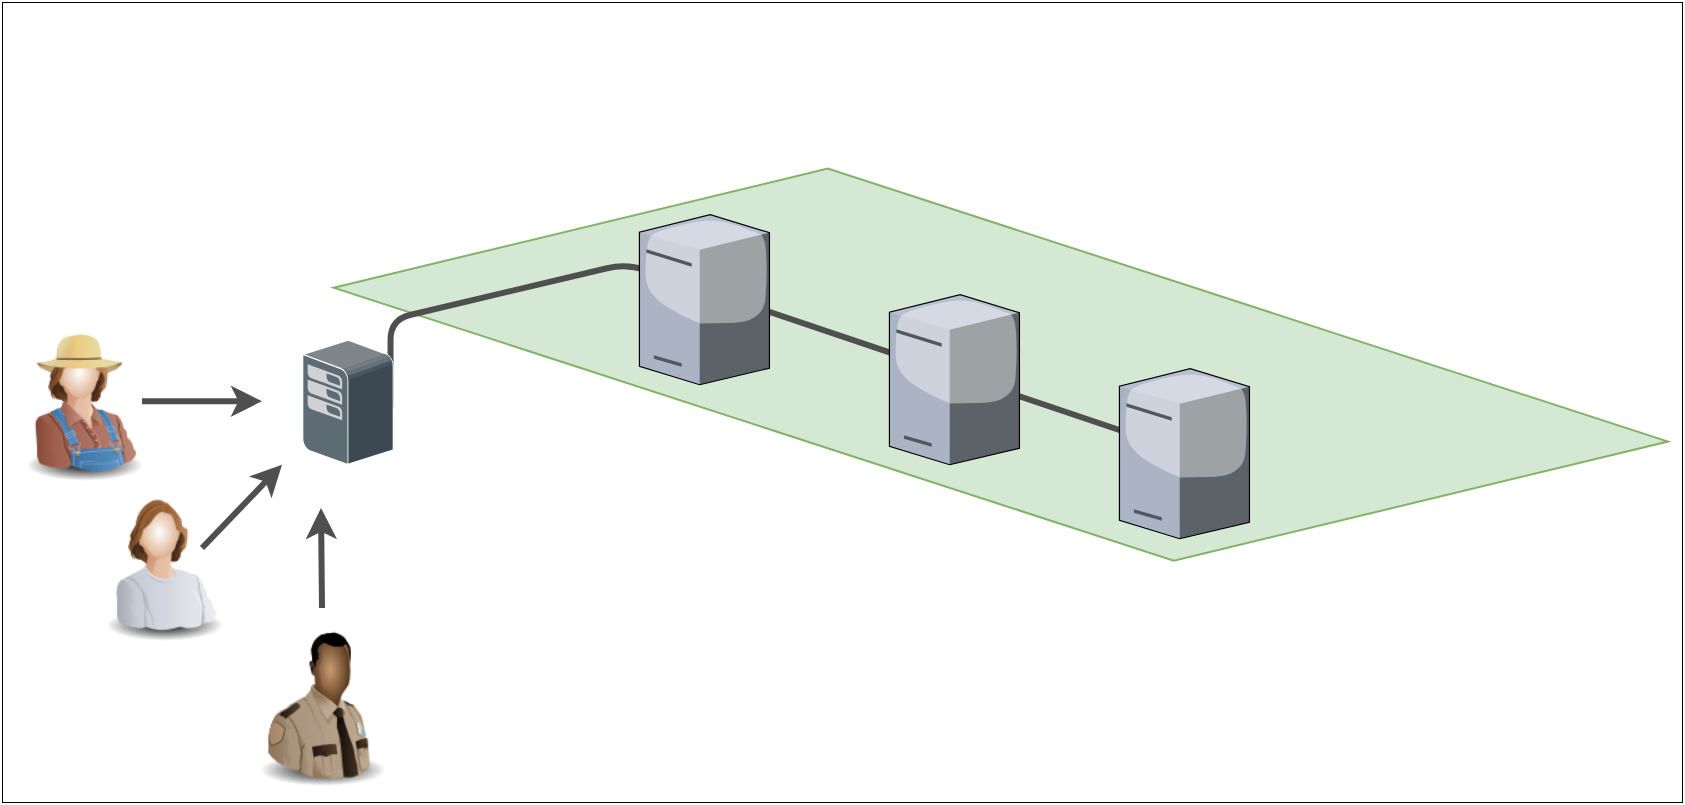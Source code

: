 <mxfile version="20.8.20" type="device" pages="6"><diagram name="1" id="V3QCmrENPlMzAu6SoTMJ"><mxGraphModel dx="594" dy="773" grid="1" gridSize="10" guides="1" tooltips="1" connect="1" arrows="1" fold="1" page="1" pageScale="1" pageWidth="840" pageHeight="525" math="0" shadow="0"><root><mxCell id="Aj3fWag6ACCad2kYKGGs-0"/><mxCell id="Aj3fWag6ACCad2kYKGGs-1" parent="Aj3fWag6ACCad2kYKGGs-0"/><mxCell id="Aj3fWag6ACCad2kYKGGs-5" value="" style="shape=parallelogram;perimeter=parallelogramPerimeter;whiteSpace=wrap;html=1;shadow=0;glass=0;strokeWidth=1;rotation=18;size=0.329;fillColor=#d5e8d4;strokeColor=#82b366;" parent="Aj3fWag6ACCad2kYKGGs-1" vertex="1"><mxGeometry x="1010.24" y="154.82" width="658.32" height="133" as="geometry"/></mxCell><mxCell id="Aj3fWag6ACCad2kYKGGs-6" value="" style="endArrow=none;html=1;strokeWidth=3;strokeColor=#4F4F4F;" parent="Aj3fWag6ACCad2kYKGGs-1" edge="1"><mxGeometry width="50" height="50" relative="1" as="geometry"><mxPoint x="1448.28" y="270.74" as="sourcePoint"/><mxPoint x="1010" y="263" as="targetPoint"/><Array as="points"><mxPoint x="1152.27" y="170.81"/><mxPoint x="1034.27" y="198.81"/><mxPoint x="1034.27" y="250.81"/></Array></mxGeometry></mxCell><mxCell id="Aj3fWag6ACCad2kYKGGs-7" value="" style="verticalLabelPosition=bottom;aspect=fixed;html=1;verticalAlign=top;strokeColor=none;align=center;outlineConnect=0;shape=mxgraph.citrix.license_server;shadow=0;glass=0;connectable=0;" parent="Aj3fWag6ACCad2kYKGGs-1" vertex="1"><mxGeometry x="1158.72" y="146.36" width="65" height="85" as="geometry"/></mxCell><mxCell id="Aj3fWag6ACCad2kYKGGs-8" value="" style="verticalLabelPosition=bottom;aspect=fixed;html=1;verticalAlign=top;strokeColor=none;align=center;outlineConnect=0;shape=mxgraph.citrix.license_server;shadow=0;glass=0;connectable=0;" parent="Aj3fWag6ACCad2kYKGGs-1" vertex="1"><mxGeometry x="1283.72" y="186.36" width="65" height="85" as="geometry"/></mxCell><mxCell id="Aj3fWag6ACCad2kYKGGs-9" value="" style="verticalLabelPosition=bottom;aspect=fixed;html=1;verticalAlign=top;strokeColor=none;align=center;outlineConnect=0;shape=mxgraph.citrix.license_server;shadow=0;glass=0;connectable=0;" parent="Aj3fWag6ACCad2kYKGGs-1" vertex="1"><mxGeometry x="1398.73" y="223.36" width="65" height="85" as="geometry"/></mxCell><mxCell id="Aj3fWag6ACCad2kYKGGs-10" value="" style="shadow=0;dashed=0;html=1;labelPosition=center;verticalLabelPosition=bottom;verticalAlign=top;align=center;outlineConnect=0;shape=mxgraph.veeam.3d.esx_esxi;glass=0;strokeWidth=1;connectable=0;" parent="Aj3fWag6ACCad2kYKGGs-1" vertex="1"><mxGeometry x="990.18" y="208.81" width="45.64" height="62.55" as="geometry"/></mxCell><mxCell id="Aj3fWag6ACCad2kYKGGs-11" value="" style="image;html=1;labelBackgroundColor=#ffffff;image=img/lib/clip_art/people/Worker_Woman_128x128.png;connectable=0;" parent="Aj3fWag6ACCad2kYKGGs-1" vertex="1"><mxGeometry x="880" y="280.09" width="80" height="80" as="geometry"/></mxCell><mxCell id="Aj3fWag6ACCad2kYKGGs-13" value="" style="image;html=1;labelBackgroundColor=#ffffff;image=img/lib/clip_art/people/Security_Man_Black_128x128.png;connectable=0;" parent="Aj3fWag6ACCad2kYKGGs-1" vertex="1"><mxGeometry x="960" y="353" width="80" height="80" as="geometry"/></mxCell><mxCell id="Aj3fWag6ACCad2kYKGGs-14" value="" style="image;html=1;labelBackgroundColor=#ffffff;image=img/lib/clip_art/people/Farmer_Woman_128x128.png;connectable=0;" parent="Aj3fWag6ACCad2kYKGGs-1" vertex="1"><mxGeometry x="840" y="200.08" width="80" height="80" as="geometry"/></mxCell><mxCell id="Aj3fWag6ACCad2kYKGGs-23" value="" style="endArrow=classic;html=1;strokeColor=#4F4F4F;strokeWidth=3;fontColor=#FF0000;" parent="Aj3fWag6ACCad2kYKGGs-1" edge="1"><mxGeometry width="50" height="50" relative="1" as="geometry"><mxPoint x="1000" y="343" as="sourcePoint"/><mxPoint x="999.5" y="293" as="targetPoint"/></mxGeometry></mxCell><mxCell id="Aj3fWag6ACCad2kYKGGs-24" value="" style="endArrow=classic;html=1;strokeColor=#4F4F4F;strokeWidth=3;fontColor=#FF0000;" parent="Aj3fWag6ACCad2kYKGGs-1" edge="1"><mxGeometry width="50" height="50" relative="1" as="geometry"><mxPoint x="910" y="239.59" as="sourcePoint"/><mxPoint x="970" y="239.59" as="targetPoint"/></mxGeometry></mxCell><mxCell id="Aj3fWag6ACCad2kYKGGs-25" value="" style="endArrow=classic;html=1;strokeColor=#4F4F4F;strokeWidth=3;fontColor=#FF0000;" parent="Aj3fWag6ACCad2kYKGGs-1" edge="1"><mxGeometry width="50" height="50" relative="1" as="geometry"><mxPoint x="940" y="313" as="sourcePoint"/><mxPoint x="980" y="271.36" as="targetPoint"/></mxGeometry></mxCell><mxCell id="VLP3MCDO2aiWoZSQdIWQ-2" value="" style="rounded=0;whiteSpace=wrap;html=1;strokeColor=default;strokeWidth=0.5;fontSize=12;fillColor=none;" vertex="1" parent="Aj3fWag6ACCad2kYKGGs-1"><mxGeometry x="840" y="40" width="840" height="400" as="geometry"/></mxCell></root></mxGraphModel></diagram><diagram name="2" id="NlANBLckM6shv2fGrgHd"><mxGraphModel dx="594" dy="773" grid="1" gridSize="10" guides="1" tooltips="1" connect="1" arrows="1" fold="1" page="1" pageScale="1" pageWidth="840" pageHeight="525" math="0" shadow="0"><root><mxCell id="6_CSODqsYzPdgFI8nh6t-0"/><mxCell id="6_CSODqsYzPdgFI8nh6t-1" parent="6_CSODqsYzPdgFI8nh6t-0"/><mxCell id="6_CSODqsYzPdgFI8nh6t-2" value="" style="shape=parallelogram;perimeter=parallelogramPerimeter;whiteSpace=wrap;html=1;shadow=0;glass=0;strokeWidth=1;rotation=18;size=0.329;fillColor=#d5e8d4;strokeColor=#82b366;" parent="6_CSODqsYzPdgFI8nh6t-1" vertex="1"><mxGeometry x="1010.24" y="154.82" width="658.32" height="133" as="geometry"/></mxCell><mxCell id="6_CSODqsYzPdgFI8nh6t-3" value="" style="endArrow=none;html=1;strokeWidth=3;strokeColor=#4F4F4F;" parent="6_CSODqsYzPdgFI8nh6t-1" edge="1"><mxGeometry width="50" height="50" relative="1" as="geometry"><mxPoint x="1448.28" y="270.74" as="sourcePoint"/><mxPoint x="1010" y="263" as="targetPoint"/><Array as="points"><mxPoint x="1152.27" y="170.81"/><mxPoint x="1034.27" y="198.81"/><mxPoint x="1034.27" y="250.81"/></Array></mxGeometry></mxCell><mxCell id="6_CSODqsYzPdgFI8nh6t-4" value="" style="verticalLabelPosition=bottom;aspect=fixed;html=1;verticalAlign=top;strokeColor=none;align=center;outlineConnect=0;shape=mxgraph.citrix.license_server;shadow=0;glass=0;connectable=0;" parent="6_CSODqsYzPdgFI8nh6t-1" vertex="1"><mxGeometry x="1158.72" y="122" width="83.62" height="109.36" as="geometry"/></mxCell><mxCell id="6_CSODqsYzPdgFI8nh6t-5" value="" style="shadow=0;dashed=0;html=1;labelPosition=center;verticalLabelPosition=bottom;verticalAlign=top;align=center;outlineConnect=0;shape=mxgraph.veeam.3d.esx_esxi;glass=0;strokeWidth=1;connectable=0;" parent="6_CSODqsYzPdgFI8nh6t-1" vertex="1"><mxGeometry x="990.18" y="208.81" width="45.64" height="62.55" as="geometry"/></mxCell><mxCell id="6_CSODqsYzPdgFI8nh6t-6" value="" style="image;html=1;labelBackgroundColor=#ffffff;image=img/lib/clip_art/people/Worker_Woman_128x128.png;connectable=0;" parent="6_CSODqsYzPdgFI8nh6t-1" vertex="1"><mxGeometry x="880" y="280.09" width="80" height="80" as="geometry"/></mxCell><mxCell id="6_CSODqsYzPdgFI8nh6t-7" value="" style="image;html=1;labelBackgroundColor=#ffffff;image=img/lib/clip_art/people/Security_Man_Black_128x128.png;connectable=0;" parent="6_CSODqsYzPdgFI8nh6t-1" vertex="1"><mxGeometry x="960" y="353" width="80" height="80" as="geometry"/></mxCell><mxCell id="6_CSODqsYzPdgFI8nh6t-8" value="" style="image;html=1;labelBackgroundColor=#ffffff;image=img/lib/clip_art/people/Farmer_Woman_128x128.png;connectable=0;" parent="6_CSODqsYzPdgFI8nh6t-1" vertex="1"><mxGeometry x="840" y="200.08" width="80" height="80" as="geometry"/></mxCell><mxCell id="6_CSODqsYzPdgFI8nh6t-9" value="" style="endArrow=classic;html=1;strokeColor=#4F4F4F;strokeWidth=3;fontColor=#FF0000;" parent="6_CSODqsYzPdgFI8nh6t-1" edge="1"><mxGeometry width="50" height="50" relative="1" as="geometry"><mxPoint x="1000" y="343" as="sourcePoint"/><mxPoint x="999.5" y="293" as="targetPoint"/></mxGeometry></mxCell><mxCell id="6_CSODqsYzPdgFI8nh6t-10" value="" style="endArrow=classic;html=1;strokeColor=#4F4F4F;strokeWidth=3;fontColor=#FF0000;" parent="6_CSODqsYzPdgFI8nh6t-1" edge="1"><mxGeometry width="50" height="50" relative="1" as="geometry"><mxPoint x="910" y="239.59" as="sourcePoint"/><mxPoint x="970" y="239.59" as="targetPoint"/></mxGeometry></mxCell><mxCell id="6_CSODqsYzPdgFI8nh6t-11" value="" style="endArrow=classic;html=1;strokeColor=#4F4F4F;strokeWidth=3;fontColor=#FF0000;" parent="6_CSODqsYzPdgFI8nh6t-1" edge="1"><mxGeometry width="50" height="50" relative="1" as="geometry"><mxPoint x="940" y="313" as="sourcePoint"/><mxPoint x="980" y="271.36" as="targetPoint"/></mxGeometry></mxCell><mxCell id="6_CSODqsYzPdgFI8nh6t-12" value="" style="image;html=1;labelBackgroundColor=#ffffff;image=img/lib/clip_art/people/Pilot_Woman_128x128.png;connectable=0;" parent="6_CSODqsYzPdgFI8nh6t-1" vertex="1"><mxGeometry x="1037" y="320" width="80" height="80" as="geometry"/></mxCell><mxCell id="6_CSODqsYzPdgFI8nh6t-13" value="" style="endArrow=classic;html=1;strokeColor=#4F4F4F;strokeWidth=3;fontColor=#FF0000;" parent="6_CSODqsYzPdgFI8nh6t-1" edge="1"><mxGeometry width="50" height="50" relative="1" as="geometry"><mxPoint x="1057" y="320" as="sourcePoint"/><mxPoint x="1022.82" y="280.08" as="targetPoint"/></mxGeometry></mxCell><mxCell id="6_CSODqsYzPdgFI8nh6t-14" value="" style="verticalLabelPosition=bottom;aspect=fixed;html=1;verticalAlign=top;strokeColor=none;align=center;outlineConnect=0;shape=mxgraph.citrix.license_server;shadow=0;glass=0;connectable=0;" parent="6_CSODqsYzPdgFI8nh6t-1" vertex="1"><mxGeometry x="1283.72" y="186.36" width="65" height="85" as="geometry"/></mxCell><mxCell id="6_CSODqsYzPdgFI8nh6t-15" value="" style="verticalLabelPosition=bottom;aspect=fixed;html=1;verticalAlign=top;strokeColor=none;align=center;outlineConnect=0;shape=mxgraph.citrix.license_server;shadow=0;glass=0;connectable=0;" parent="6_CSODqsYzPdgFI8nh6t-1" vertex="1"><mxGeometry x="1398.73" y="223.36" width="65" height="85" as="geometry"/></mxCell><mxCell id="3HczN-H1VpwMIVCVIfEe-0" value="" style="rounded=0;whiteSpace=wrap;html=1;strokeColor=default;strokeWidth=0.5;fontSize=12;fillColor=none;" vertex="1" parent="6_CSODqsYzPdgFI8nh6t-1"><mxGeometry x="840" y="40" width="840" height="400" as="geometry"/></mxCell></root></mxGraphModel></diagram><diagram name="3" id="K4h7EDJK7fNyUKKHifnM"><mxGraphModel dx="594" dy="773" grid="1" gridSize="10" guides="1" tooltips="1" connect="1" arrows="1" fold="1" page="1" pageScale="1" pageWidth="840" pageHeight="525" math="0" shadow="0"><root><mxCell id="-dYnvi8p1-3JgQHDYpmY-0"/><mxCell id="-dYnvi8p1-3JgQHDYpmY-1" parent="-dYnvi8p1-3JgQHDYpmY-0"/><mxCell id="-dYnvi8p1-3JgQHDYpmY-2" value="" style="shape=parallelogram;perimeter=parallelogramPerimeter;whiteSpace=wrap;html=1;shadow=0;glass=0;strokeWidth=1;rotation=18;size=0.329;fillColor=#d5e8d4;strokeColor=#82b366;connectable=0;" parent="-dYnvi8p1-3JgQHDYpmY-1" vertex="1"><mxGeometry x="1010.24" y="154.82" width="658.32" height="133" as="geometry"/></mxCell><mxCell id="weeazFd-kxgCGd50qoBD-6" value="" style="endArrow=none;html=1;strokeWidth=3;strokeColor=#4F4F4F;" parent="-dYnvi8p1-3JgQHDYpmY-1" edge="1"><mxGeometry width="50" height="50" relative="1" as="geometry"><mxPoint x="1538" y="230" as="sourcePoint"/><mxPoint x="1120" y="178.4" as="targetPoint"/><Array as="points"><mxPoint x="1266" y="140"/></Array></mxGeometry></mxCell><mxCell id="-dYnvi8p1-3JgQHDYpmY-3" value="" style="endArrow=none;html=1;strokeWidth=3;strokeColor=#4F4F4F;" parent="-dYnvi8p1-3JgQHDYpmY-1" edge="1"><mxGeometry width="50" height="50" relative="1" as="geometry"><mxPoint x="1448.28" y="270.74" as="sourcePoint"/><mxPoint x="1010" y="263" as="targetPoint"/><Array as="points"><mxPoint x="1152.27" y="170.81"/><mxPoint x="1034.27" y="198.81"/><mxPoint x="1034.27" y="250.81"/></Array></mxGeometry></mxCell><mxCell id="-dYnvi8p1-3JgQHDYpmY-7" value="" style="shadow=0;dashed=0;html=1;labelPosition=center;verticalLabelPosition=bottom;verticalAlign=top;align=center;outlineConnect=0;shape=mxgraph.veeam.3d.esx_esxi;glass=0;strokeWidth=1;connectable=0;" parent="-dYnvi8p1-3JgQHDYpmY-1" vertex="1"><mxGeometry x="990.18" y="208.81" width="45.64" height="62.55" as="geometry"/></mxCell><mxCell id="-dYnvi8p1-3JgQHDYpmY-10" value="" style="image;html=1;labelBackgroundColor=#ffffff;image=img/lib/clip_art/people/Farmer_Woman_128x128.png;connectable=0;" parent="-dYnvi8p1-3JgQHDYpmY-1" vertex="1"><mxGeometry x="840" y="200.08" width="80" height="80" as="geometry"/></mxCell><mxCell id="-dYnvi8p1-3JgQHDYpmY-12" value="" style="endArrow=classic;html=1;strokeColor=#4F4F4F;strokeWidth=3;fontColor=#FF0000;" parent="-dYnvi8p1-3JgQHDYpmY-1" edge="1"><mxGeometry width="50" height="50" relative="1" as="geometry"><mxPoint x="910" y="239.59" as="sourcePoint"/><mxPoint x="970" y="239.59" as="targetPoint"/></mxGeometry></mxCell><mxCell id="-dYnvi8p1-3JgQHDYpmY-14" value="" style="image;html=1;labelBackgroundColor=#ffffff;image=img/lib/clip_art/people/Pilot_Woman_128x128.png;connectable=0;" parent="-dYnvi8p1-3JgQHDYpmY-1" vertex="1"><mxGeometry x="1037" y="320" width="80" height="80" as="geometry"/></mxCell><mxCell id="-dYnvi8p1-3JgQHDYpmY-15" value="" style="endArrow=classic;html=1;strokeColor=#4F4F4F;strokeWidth=3;fontColor=#FF0000;" parent="-dYnvi8p1-3JgQHDYpmY-1" edge="1"><mxGeometry width="50" height="50" relative="1" as="geometry"><mxPoint x="1057" y="320" as="sourcePoint"/><mxPoint x="1022.82" y="280.08" as="targetPoint"/></mxGeometry></mxCell><mxCell id="X3ZafusBXj8HLLy-8qkW-0" value="" style="image;html=1;labelBackgroundColor=#ffffff;image=img/lib/clip_art/people/Telesales_Man_Black_128x128.png;connectable=0;" parent="-dYnvi8p1-3JgQHDYpmY-1" vertex="1"><mxGeometry x="850" y="100" width="80" height="80" as="geometry"/></mxCell><mxCell id="weeazFd-kxgCGd50qoBD-0" value="" style="image;html=1;labelBackgroundColor=#ffffff;image=img/lib/clip_art/people/Doctor_Woman_128x128.png;connectable=0;" parent="-dYnvi8p1-3JgQHDYpmY-1" vertex="1"><mxGeometry x="955.82" y="50" width="80" height="80" as="geometry"/></mxCell><mxCell id="weeazFd-kxgCGd50qoBD-1" value="" style="endArrow=classic;html=1;strokeColor=#4F4F4F;strokeWidth=3;fontColor=#FF0000;" parent="-dYnvi8p1-3JgQHDYpmY-1" edge="1"><mxGeometry width="50" height="50" relative="1" as="geometry"><mxPoint x="930" y="168.81" as="sourcePoint"/><mxPoint x="970" y="208.81" as="targetPoint"/></mxGeometry></mxCell><mxCell id="weeazFd-kxgCGd50qoBD-2" value="" style="endArrow=classic;html=1;strokeColor=#4F4F4F;strokeWidth=3;fontColor=#FF0000;" parent="-dYnvi8p1-3JgQHDYpmY-1" edge="1"><mxGeometry width="50" height="50" relative="1" as="geometry"><mxPoint x="999.66" y="140" as="sourcePoint"/><mxPoint x="999.66" y="200" as="targetPoint"/></mxGeometry></mxCell><mxCell id="z-vrginskV0uEe13Co4w-0" value="" style="verticalLabelPosition=bottom;aspect=fixed;html=1;verticalAlign=top;strokeColor=none;align=center;outlineConnect=0;shape=mxgraph.citrix.license_server;shadow=0;glass=0;connectable=0;" parent="-dYnvi8p1-3JgQHDYpmY-1" vertex="1"><mxGeometry x="1158.72" y="146.36" width="65" height="85" as="geometry"/></mxCell><mxCell id="z-vrginskV0uEe13Co4w-1" value="" style="verticalLabelPosition=bottom;aspect=fixed;html=1;verticalAlign=top;strokeColor=none;align=center;outlineConnect=0;shape=mxgraph.citrix.license_server;shadow=0;glass=0;connectable=0;" parent="-dYnvi8p1-3JgQHDYpmY-1" vertex="1"><mxGeometry x="1283.72" y="186.36" width="65" height="85" as="geometry"/></mxCell><mxCell id="z-vrginskV0uEe13Co4w-2" value="" style="verticalLabelPosition=bottom;aspect=fixed;html=1;verticalAlign=top;strokeColor=none;align=center;outlineConnect=0;shape=mxgraph.citrix.license_server;shadow=0;glass=0;connectable=0;" parent="-dYnvi8p1-3JgQHDYpmY-1" vertex="1"><mxGeometry x="1398.73" y="223.36" width="65" height="85" as="geometry"/></mxCell><mxCell id="z-vrginskV0uEe13Co4w-3" value="" style="verticalLabelPosition=bottom;aspect=fixed;html=1;verticalAlign=top;strokeColor=none;align=center;outlineConnect=0;shape=mxgraph.citrix.license_server;shadow=0;glass=0;connectable=0;" parent="-dYnvi8p1-3JgQHDYpmY-1" vertex="1"><mxGeometry x="1240" y="101.0" width="65" height="85" as="geometry"/></mxCell><mxCell id="z-vrginskV0uEe13Co4w-4" value="" style="verticalLabelPosition=bottom;aspect=fixed;html=1;verticalAlign=top;strokeColor=none;align=center;outlineConnect=0;shape=mxgraph.citrix.license_server;shadow=0;glass=0;connectable=0;" parent="-dYnvi8p1-3JgQHDYpmY-1" vertex="1"><mxGeometry x="1365" y="141" width="65" height="85" as="geometry"/></mxCell><mxCell id="z-vrginskV0uEe13Co4w-5" value="" style="verticalLabelPosition=bottom;aspect=fixed;html=1;verticalAlign=top;strokeColor=none;align=center;outlineConnect=0;shape=mxgraph.citrix.license_server;shadow=0;glass=0;connectable=0;" parent="-dYnvi8p1-3JgQHDYpmY-1" vertex="1"><mxGeometry x="1480.01" y="178" width="65" height="85" as="geometry"/></mxCell><mxCell id="-dYnvi8p1-3JgQHDYpmY-8" value="" style="image;html=1;labelBackgroundColor=#ffffff;image=img/lib/clip_art/people/Worker_Woman_128x128.png;connectable=0;" parent="-dYnvi8p1-3JgQHDYpmY-1" vertex="1"><mxGeometry x="880" y="280.09" width="80" height="80" as="geometry"/></mxCell><mxCell id="-dYnvi8p1-3JgQHDYpmY-9" value="" style="image;html=1;labelBackgroundColor=#ffffff;image=img/lib/clip_art/people/Security_Man_Black_128x128.png;connectable=0;" parent="-dYnvi8p1-3JgQHDYpmY-1" vertex="1"><mxGeometry x="960" y="353" width="80" height="80" as="geometry"/></mxCell><mxCell id="-dYnvi8p1-3JgQHDYpmY-11" value="" style="endArrow=classic;html=1;strokeColor=#4F4F4F;strokeWidth=3;fontColor=#FF0000;" parent="-dYnvi8p1-3JgQHDYpmY-1" edge="1"><mxGeometry width="50" height="50" relative="1" as="geometry"><mxPoint x="1000" y="343" as="sourcePoint"/><mxPoint x="999.5" y="293" as="targetPoint"/></mxGeometry></mxCell><mxCell id="-dYnvi8p1-3JgQHDYpmY-13" value="" style="endArrow=classic;html=1;strokeColor=#4F4F4F;strokeWidth=3;fontColor=#FF0000;" parent="-dYnvi8p1-3JgQHDYpmY-1" edge="1"><mxGeometry width="50" height="50" relative="1" as="geometry"><mxPoint x="940" y="313" as="sourcePoint"/><mxPoint x="980" y="271.36" as="targetPoint"/></mxGeometry></mxCell><mxCell id="Lk1jjkCLNUNDAAmEc6TU-0" value="" style="rounded=0;whiteSpace=wrap;html=1;strokeColor=default;strokeWidth=0.5;fontSize=12;fillColor=none;" vertex="1" parent="-dYnvi8p1-3JgQHDYpmY-1"><mxGeometry x="840" y="40" width="840" height="400" as="geometry"/></mxCell></root></mxGraphModel></diagram><diagram name="4" id="Zu1qPRxJkZD4h6VjEuOX"><mxGraphModel dx="594" dy="773" grid="1" gridSize="10" guides="1" tooltips="1" connect="1" arrows="1" fold="1" page="1" pageScale="1" pageWidth="840" pageHeight="525" math="0" shadow="0"><root><mxCell id="MCkwSXrgDzGlT30I_kAA-0"/><mxCell id="MCkwSXrgDzGlT30I_kAA-1" parent="MCkwSXrgDzGlT30I_kAA-0"/><mxCell id="MCkwSXrgDzGlT30I_kAA-2" value="" style="shape=parallelogram;perimeter=parallelogramPerimeter;whiteSpace=wrap;html=1;shadow=0;glass=0;strokeWidth=1;rotation=18;size=0.329;fillColor=#d5e8d4;strokeColor=#82b366;connectable=0;" parent="MCkwSXrgDzGlT30I_kAA-1" vertex="1"><mxGeometry x="1010.24" y="154.82" width="658.32" height="133" as="geometry"/></mxCell><mxCell id="MCkwSXrgDzGlT30I_kAA-3" value="" style="endArrow=none;html=1;strokeWidth=3;strokeColor=#4F4F4F;" parent="MCkwSXrgDzGlT30I_kAA-1" edge="1"><mxGeometry width="50" height="50" relative="1" as="geometry"><mxPoint x="1448.28" y="270.74" as="sourcePoint"/><mxPoint x="1210" y="190" as="targetPoint"/><Array as="points"/></mxGeometry></mxCell><mxCell id="MCkwSXrgDzGlT30I_kAA-5" value="" style="verticalLabelPosition=bottom;aspect=fixed;html=1;verticalAlign=top;strokeColor=none;align=center;outlineConnect=0;shape=mxgraph.citrix.license_server;shadow=0;glass=0;connectable=0;" parent="MCkwSXrgDzGlT30I_kAA-1" vertex="1"><mxGeometry x="1283.72" y="186.36" width="65" height="85" as="geometry"/></mxCell><mxCell id="MCkwSXrgDzGlT30I_kAA-6" value="" style="verticalLabelPosition=bottom;aspect=fixed;html=1;verticalAlign=top;strokeColor=none;align=center;outlineConnect=0;shape=mxgraph.citrix.license_server;shadow=0;glass=0;connectable=0;" parent="MCkwSXrgDzGlT30I_kAA-1" vertex="1"><mxGeometry x="1398.73" y="223.36" width="65" height="85" as="geometry"/></mxCell><mxCell id="MCkwSXrgDzGlT30I_kAA-12" value="" style="endArrow=classic;html=1;strokeColor=#0066CC;strokeWidth=3;fontColor=#FF0000;" parent="MCkwSXrgDzGlT30I_kAA-1" edge="1"><mxGeometry width="50" height="50" relative="1" as="geometry"><mxPoint x="910" y="239.59" as="sourcePoint"/><mxPoint x="970" y="239.59" as="targetPoint"/></mxGeometry></mxCell><mxCell id="MCkwSXrgDzGlT30I_kAA-14" value="" style="endArrow=none;html=1;strokeWidth=3;strokeColor=#0066CC;" parent="MCkwSXrgDzGlT30I_kAA-1" edge="1"><mxGeometry width="50" height="50" relative="1" as="geometry"><mxPoint x="1200" y="190" as="sourcePoint"/><mxPoint x="1010.24" y="263.54" as="targetPoint"/><Array as="points"><mxPoint x="1152.51" y="171.35"/><mxPoint x="1034.51" y="199.35"/><mxPoint x="1034.51" y="251.35"/></Array></mxGeometry></mxCell><mxCell id="MCkwSXrgDzGlT30I_kAA-7" value="" style="shadow=0;dashed=0;html=1;labelPosition=center;verticalLabelPosition=bottom;verticalAlign=top;align=center;outlineConnect=0;shape=mxgraph.veeam.3d.esx_esxi;glass=0;strokeWidth=1;connectable=0;" parent="MCkwSXrgDzGlT30I_kAA-1" vertex="1"><mxGeometry x="990.18" y="208.81" width="45.64" height="62.55" as="geometry"/></mxCell><mxCell id="MCkwSXrgDzGlT30I_kAA-17" value="" style="verticalLabelPosition=bottom;aspect=fixed;html=1;verticalAlign=top;strokeColor=none;align=center;outlineConnect=0;shape=mxgraph.citrix.directory_server;shadow=0;fillColor=#FF0000;" parent="MCkwSXrgDzGlT30I_kAA-1" vertex="1"><mxGeometry x="1158.72" y="146.36" width="65" height="88.5" as="geometry"/></mxCell><mxCell id="djRZ2-FXIly9reLzvp8w-1" value="" style="image;html=1;labelBackgroundColor=#ffffff;image=img/lib/clip_art/people/Worker_Woman_128x128.png;connectable=0;" parent="MCkwSXrgDzGlT30I_kAA-1" vertex="1"><mxGeometry x="880" y="280.09" width="80" height="80" as="geometry"/></mxCell><mxCell id="djRZ2-FXIly9reLzvp8w-2" value="" style="endArrow=classic;html=1;strokeColor=#4F4F4F;strokeWidth=3;fontColor=#FF0000;" parent="MCkwSXrgDzGlT30I_kAA-1" edge="1"><mxGeometry width="50" height="50" relative="1" as="geometry"><mxPoint x="940" y="313.0" as="sourcePoint"/><mxPoint x="980" y="271.36" as="targetPoint"/></mxGeometry></mxCell><mxCell id="djRZ2-FXIly9reLzvp8w-3" value="" style="endArrow=classic;html=1;strokeColor=#4F4F4F;strokeWidth=3;fontColor=#FF0000;" parent="MCkwSXrgDzGlT30I_kAA-1" edge="1"><mxGeometry width="50" height="50" relative="1" as="geometry"><mxPoint x="1000" y="343.0" as="sourcePoint"/><mxPoint x="999.5" y="293.0" as="targetPoint"/></mxGeometry></mxCell><mxCell id="djRZ2-FXIly9reLzvp8w-4" value="" style="image;html=1;labelBackgroundColor=#ffffff;image=img/lib/clip_art/people/Security_Man_Black_128x128.png;connectable=0;" parent="MCkwSXrgDzGlT30I_kAA-1" vertex="1"><mxGeometry x="960" y="353.0" width="80" height="80" as="geometry"/></mxCell><mxCell id="6sjj-ibCPoZpb56LrFOr-1" value="" style="image;html=1;labelBackgroundColor=#ffffff;image=img/lib/clip_art/people/Farmer_Woman_128x128.png;connectable=0;" parent="MCkwSXrgDzGlT30I_kAA-1" vertex="1"><mxGeometry x="840" y="200.08" width="80" height="80" as="geometry"/></mxCell><mxCell id="Yv04ebyZAYzYQ5f1lPWU-0" value="" style="rounded=0;whiteSpace=wrap;html=1;strokeColor=default;strokeWidth=0.5;fontSize=12;fillColor=none;" vertex="1" parent="MCkwSXrgDzGlT30I_kAA-1"><mxGeometry x="840" y="40" width="840" height="400" as="geometry"/></mxCell></root></mxGraphModel></diagram><diagram id="cpda3CRXWD4x8s-Xq_sh" name="5"><mxGraphModel dx="594" dy="773" grid="1" gridSize="10" guides="1" tooltips="1" connect="1" arrows="1" fold="1" page="1" pageScale="1" pageWidth="840" pageHeight="525" math="0" shadow="0"><root><mxCell id="0"/><mxCell id="1" parent="0"/><mxCell id="lfNyJqKvLZe-H3wOmiGj-1" value="" style="shape=parallelogram;perimeter=parallelogramPerimeter;whiteSpace=wrap;html=1;shadow=0;glass=0;strokeWidth=1;rotation=18;size=0.329;fillColor=#d5e8d4;strokeColor=#82b366;connectable=0;" vertex="1" parent="1"><mxGeometry x="1010.24" y="154.82" width="658.32" height="133" as="geometry"/></mxCell><mxCell id="lfNyJqKvLZe-H3wOmiGj-2" value="" style="endArrow=none;html=1;strokeWidth=3;strokeColor=#4F4F4F;" edge="1" parent="1"><mxGeometry width="50" height="50" relative="1" as="geometry"><mxPoint x="1448.28" y="270.74" as="sourcePoint"/><mxPoint x="1010" y="263" as="targetPoint"/><Array as="points"><mxPoint x="1152.27" y="170.81"/><mxPoint x="1034.27" y="198.81"/><mxPoint x="1034.27" y="250.81"/></Array></mxGeometry></mxCell><mxCell id="lfNyJqKvLZe-H3wOmiGj-3" value="" style="shadow=0;dashed=0;html=1;labelPosition=center;verticalLabelPosition=bottom;verticalAlign=top;align=center;outlineConnect=0;shape=mxgraph.veeam.3d.esx_esxi;glass=0;strokeWidth=1;connectable=0;" vertex="1" parent="1"><mxGeometry x="990.18" y="208.81" width="45.64" height="62.55" as="geometry"/></mxCell><mxCell id="lfNyJqKvLZe-H3wOmiGj-4" value="" style="endArrow=classic;html=1;strokeColor=#4F4F4F;strokeWidth=3;fontColor=#FF0000;" edge="1" parent="1"><mxGeometry width="50" height="50" relative="1" as="geometry"><mxPoint x="1000" y="343" as="sourcePoint"/><mxPoint x="999.5" y="293" as="targetPoint"/></mxGeometry></mxCell><mxCell id="lfNyJqKvLZe-H3wOmiGj-5" value="" style="endArrow=classic;html=1;strokeColor=#4F4F4F;strokeWidth=3;fontColor=#FF0000;" edge="1" parent="1"><mxGeometry width="50" height="50" relative="1" as="geometry"><mxPoint x="910" y="239.59" as="sourcePoint"/><mxPoint x="970" y="239.59" as="targetPoint"/></mxGeometry></mxCell><mxCell id="lfNyJqKvLZe-H3wOmiGj-6" value="" style="endArrow=classic;html=1;strokeColor=#4F4F4F;strokeWidth=3;fontColor=#FF0000;" edge="1" parent="1"><mxGeometry width="50" height="50" relative="1" as="geometry"><mxPoint x="940" y="313" as="sourcePoint"/><mxPoint x="980" y="271.36" as="targetPoint"/></mxGeometry></mxCell><mxCell id="lfNyJqKvLZe-H3wOmiGj-7" value="" style="endArrow=none;html=1;strokeColor=#0066CC;strokeWidth=3;" edge="1" parent="1"><mxGeometry width="50" height="50" relative="1" as="geometry"><mxPoint x="1316.6" y="223.36" as="sourcePoint"/><mxPoint x="1390" y="180" as="targetPoint"/><Array as="points"><mxPoint x="1350" y="217"/><mxPoint x="1380" y="210"/></Array></mxGeometry></mxCell><mxCell id="lfNyJqKvLZe-H3wOmiGj-8" value="" style="verticalLabelPosition=bottom;aspect=fixed;html=1;verticalAlign=top;strokeColor=none;align=center;outlineConnect=0;shape=mxgraph.citrix.database;shadow=0;fillColor=#FF0000;connectable=0;" vertex="1" parent="1"><mxGeometry x="1370" y="146.36" width="46.6" height="54.82" as="geometry"/></mxCell><mxCell id="lfNyJqKvLZe-H3wOmiGj-9" value="" style="endArrow=none;html=1;strokeColor=#0066CC;strokeWidth=3;" edge="1" parent="1"><mxGeometry width="50" height="50" relative="1" as="geometry"><mxPoint x="1416.6" y="250" as="sourcePoint"/><mxPoint x="1206.6" y="180" as="targetPoint"/></mxGeometry></mxCell><mxCell id="lfNyJqKvLZe-H3wOmiGj-10" value="" style="verticalLabelPosition=bottom;aspect=fixed;html=1;verticalAlign=top;strokeColor=none;align=center;outlineConnect=0;shape=mxgraph.citrix.license_server;shadow=0;glass=0;connectable=0;" vertex="1" parent="1"><mxGeometry x="1158.72" y="146.36" width="65" height="85" as="geometry"/></mxCell><mxCell id="lfNyJqKvLZe-H3wOmiGj-11" value="" style="verticalLabelPosition=bottom;aspect=fixed;html=1;verticalAlign=top;strokeColor=none;align=center;outlineConnect=0;shape=mxgraph.citrix.license_server;shadow=0;glass=0;connectable=0;" vertex="1" parent="1"><mxGeometry x="1398.73" y="223.36" width="65" height="85" as="geometry"/></mxCell><mxCell id="lfNyJqKvLZe-H3wOmiGj-12" value="" style="verticalLabelPosition=bottom;aspect=fixed;html=1;verticalAlign=top;strokeColor=none;align=center;outlineConnect=0;shape=mxgraph.citrix.license_server;shadow=0;glass=0;connectable=0;" vertex="1" parent="1"><mxGeometry x="1283.72" y="186.36" width="65" height="85" as="geometry"/></mxCell><mxCell id="lfNyJqKvLZe-H3wOmiGj-13" value="" style="verticalLabelPosition=bottom;aspect=fixed;html=1;verticalAlign=top;strokeColor=none;align=center;outlineConnect=0;shape=mxgraph.citrix.users;shadow=0;fillColor=#FF0000;" vertex="1" parent="1"><mxGeometry x="1398.73" y="174.15" width="34.5" height="29.42" as="geometry"/></mxCell><mxCell id="lfNyJqKvLZe-H3wOmiGj-14" value="" style="group" vertex="1" connectable="0" parent="1"><mxGeometry x="852.25" y="210" width="50.01" height="67.58" as="geometry"/></mxCell><mxCell id="lfNyJqKvLZe-H3wOmiGj-15" value="" style="verticalLabelPosition=bottom;aspect=fixed;html=1;verticalAlign=top;strokeColor=none;align=center;outlineConnect=0;shape=mxgraph.citrix.access_card;shadow=0;fillColor=#FF0000;connectable=0;" vertex="1" parent="lfNyJqKvLZe-H3wOmiGj-14"><mxGeometry width="50.01" height="67.58" as="geometry"/></mxCell><mxCell id="lfNyJqKvLZe-H3wOmiGj-16" value="" style="rounded=0;whiteSpace=wrap;html=1;shadow=0;strokeColor=none;fillColor=#FFFFFF;" vertex="1" parent="lfNyJqKvLZe-H3wOmiGj-14"><mxGeometry x="10" y="10.4" width="30" height="34" as="geometry"/></mxCell><mxCell id="lfNyJqKvLZe-H3wOmiGj-17" value="" style="group" vertex="1" connectable="0" parent="1"><mxGeometry x="880" y="292.51" width="50.01" height="67.58" as="geometry"/></mxCell><mxCell id="lfNyJqKvLZe-H3wOmiGj-18" value="" style="verticalLabelPosition=bottom;aspect=fixed;html=1;verticalAlign=top;strokeColor=none;align=center;outlineConnect=0;shape=mxgraph.citrix.access_card;shadow=0;fillColor=#FF0000;connectable=0;" vertex="1" parent="lfNyJqKvLZe-H3wOmiGj-17"><mxGeometry width="50.01" height="67.58" as="geometry"/></mxCell><mxCell id="lfNyJqKvLZe-H3wOmiGj-19" value="" style="rounded=0;whiteSpace=wrap;html=1;shadow=0;strokeColor=none;fillColor=#FFFFFF;" vertex="1" parent="lfNyJqKvLZe-H3wOmiGj-17"><mxGeometry x="9.01" y="10.39" width="30" height="34" as="geometry"/></mxCell><mxCell id="lfNyJqKvLZe-H3wOmiGj-20" value="" style="group" vertex="1" connectable="0" parent="1"><mxGeometry x="975" y="350.0" width="50.01" height="67.58" as="geometry"/></mxCell><mxCell id="lfNyJqKvLZe-H3wOmiGj-21" value="" style="verticalLabelPosition=bottom;aspect=fixed;html=1;verticalAlign=top;strokeColor=none;align=center;outlineConnect=0;shape=mxgraph.citrix.access_card;shadow=0;fillColor=#FF0000;connectable=0;" vertex="1" parent="lfNyJqKvLZe-H3wOmiGj-20"><mxGeometry width="50.01" height="67.58" as="geometry"/></mxCell><mxCell id="lfNyJqKvLZe-H3wOmiGj-22" value="" style="rounded=0;whiteSpace=wrap;html=1;shadow=0;strokeColor=none;fillColor=#FFFFFF;" vertex="1" parent="lfNyJqKvLZe-H3wOmiGj-20"><mxGeometry x="10.01" y="10.4" width="30" height="34" as="geometry"/></mxCell><mxCell id="bil2v83eWVLn66MEQ6ie-1" value="" style="rounded=0;whiteSpace=wrap;html=1;strokeColor=default;strokeWidth=0.5;fontSize=12;fillColor=none;" vertex="1" parent="1"><mxGeometry x="840" y="40" width="840" height="400" as="geometry"/></mxCell></root></mxGraphModel></diagram><diagram id="ZakRO7T4F5UbpKt3F6lb" name="6"><mxGraphModel dx="594" dy="773" grid="1" gridSize="10" guides="1" tooltips="1" connect="1" arrows="1" fold="1" page="1" pageScale="1" pageWidth="840" pageHeight="525" math="0" shadow="0"><root><mxCell id="0"/><mxCell id="1" parent="0"/><mxCell id="ozg60ifO6Yj4-Bwq3506-1" value="" style="shape=parallelogram;perimeter=parallelogramPerimeter;whiteSpace=wrap;html=1;shadow=0;glass=0;strokeWidth=1;rotation=18;size=0.329;fillColor=#d5e8d4;strokeColor=#82b366;" vertex="1" parent="1"><mxGeometry x="1010.24" y="154.82" width="658.32" height="133" as="geometry"/></mxCell><mxCell id="ozg60ifO6Yj4-Bwq3506-2" value="" style="endArrow=none;html=1;strokeWidth=3;strokeColor=#4F4F4F;" edge="1" parent="1"><mxGeometry width="50" height="50" relative="1" as="geometry"><mxPoint x="1448.28" y="270.74" as="sourcePoint"/><mxPoint x="1010" y="263" as="targetPoint"/><Array as="points"><mxPoint x="1152.27" y="170.81"/><mxPoint x="1034.27" y="198.81"/><mxPoint x="1034.27" y="250.81"/></Array></mxGeometry></mxCell><mxCell id="ozg60ifO6Yj4-Bwq3506-3" value="" style="verticalLabelPosition=bottom;aspect=fixed;html=1;verticalAlign=top;strokeColor=none;align=center;outlineConnect=0;shape=mxgraph.citrix.license_server;shadow=0;glass=0;connectable=0;" vertex="1" parent="1"><mxGeometry x="1158.72" y="146.36" width="65" height="85" as="geometry"/></mxCell><mxCell id="ozg60ifO6Yj4-Bwq3506-4" value="" style="verticalLabelPosition=bottom;aspect=fixed;html=1;verticalAlign=top;strokeColor=none;align=center;outlineConnect=0;shape=mxgraph.citrix.license_server;shadow=0;glass=0;connectable=0;" vertex="1" parent="1"><mxGeometry x="1283.72" y="186.36" width="65" height="85" as="geometry"/></mxCell><mxCell id="ozg60ifO6Yj4-Bwq3506-5" value="" style="verticalLabelPosition=bottom;aspect=fixed;html=1;verticalAlign=top;strokeColor=none;align=center;outlineConnect=0;shape=mxgraph.citrix.license_server;shadow=0;glass=0;connectable=0;" vertex="1" parent="1"><mxGeometry x="1398.73" y="223.36" width="65" height="85" as="geometry"/></mxCell><mxCell id="ozg60ifO6Yj4-Bwq3506-6" value="" style="shadow=0;dashed=0;html=1;labelPosition=center;verticalLabelPosition=bottom;verticalAlign=top;align=center;outlineConnect=0;shape=mxgraph.veeam.3d.esx_esxi;glass=0;strokeWidth=1;connectable=0;" vertex="1" parent="1"><mxGeometry x="990.18" y="208.81" width="45.64" height="62.55" as="geometry"/></mxCell><mxCell id="ozg60ifO6Yj4-Bwq3506-7" value="" style="endArrow=classic;html=1;strokeColor=#4F4F4F;strokeWidth=3;fontColor=#FF0000;" edge="1" parent="1"><mxGeometry width="50" height="50" relative="1" as="geometry"><mxPoint x="1000" y="343" as="sourcePoint"/><mxPoint x="999.5" y="293" as="targetPoint"/></mxGeometry></mxCell><mxCell id="ozg60ifO6Yj4-Bwq3506-8" value="" style="endArrow=classic;html=1;strokeColor=#4F4F4F;strokeWidth=3;fontColor=#FF0000;" edge="1" parent="1"><mxGeometry width="50" height="50" relative="1" as="geometry"><mxPoint x="910" y="239.59" as="sourcePoint"/><mxPoint x="970" y="239.59" as="targetPoint"/></mxGeometry></mxCell><mxCell id="ozg60ifO6Yj4-Bwq3506-9" value="" style="endArrow=classic;html=1;strokeColor=#4F4F4F;strokeWidth=3;fontColor=#FF0000;" edge="1" parent="1"><mxGeometry width="50" height="50" relative="1" as="geometry"><mxPoint x="940" y="313" as="sourcePoint"/><mxPoint x="980" y="271.36" as="targetPoint"/></mxGeometry></mxCell><mxCell id="ozg60ifO6Yj4-Bwq3506-10" value="" style="verticalLabelPosition=bottom;aspect=fixed;html=1;verticalAlign=top;strokeColor=none;align=center;outlineConnect=0;shape=mxgraph.citrix.access_card;shadow=0;fillColor=#FF0000;connectable=0;" vertex="1" parent="1"><mxGeometry x="852.25" y="210" width="50.01" height="67.58" as="geometry"/></mxCell><mxCell id="ozg60ifO6Yj4-Bwq3506-11" value="" style="verticalLabelPosition=bottom;aspect=fixed;html=1;verticalAlign=top;strokeColor=none;align=center;outlineConnect=0;shape=mxgraph.citrix.access_card;shadow=0;fillColor=#FF0000;connectable=0;" vertex="1" parent="1"><mxGeometry x="880" y="292.51" width="50.01" height="67.58" as="geometry"/></mxCell><mxCell id="ozg60ifO6Yj4-Bwq3506-12" value="" style="verticalLabelPosition=bottom;aspect=fixed;html=1;verticalAlign=top;strokeColor=none;align=center;outlineConnect=0;shape=mxgraph.citrix.access_card;shadow=0;fillColor=#FF0000;connectable=0;" vertex="1" parent="1"><mxGeometry x="975" y="350.0" width="50.01" height="67.58" as="geometry"/></mxCell><mxCell id="nXYLWnwP5eL5ECJDW_5c-1" value="" style="rounded=0;whiteSpace=wrap;html=1;strokeColor=default;strokeWidth=0.5;fontSize=12;fillColor=none;" vertex="1" parent="1"><mxGeometry x="840" y="40" width="840" height="400" as="geometry"/></mxCell></root></mxGraphModel></diagram></mxfile>